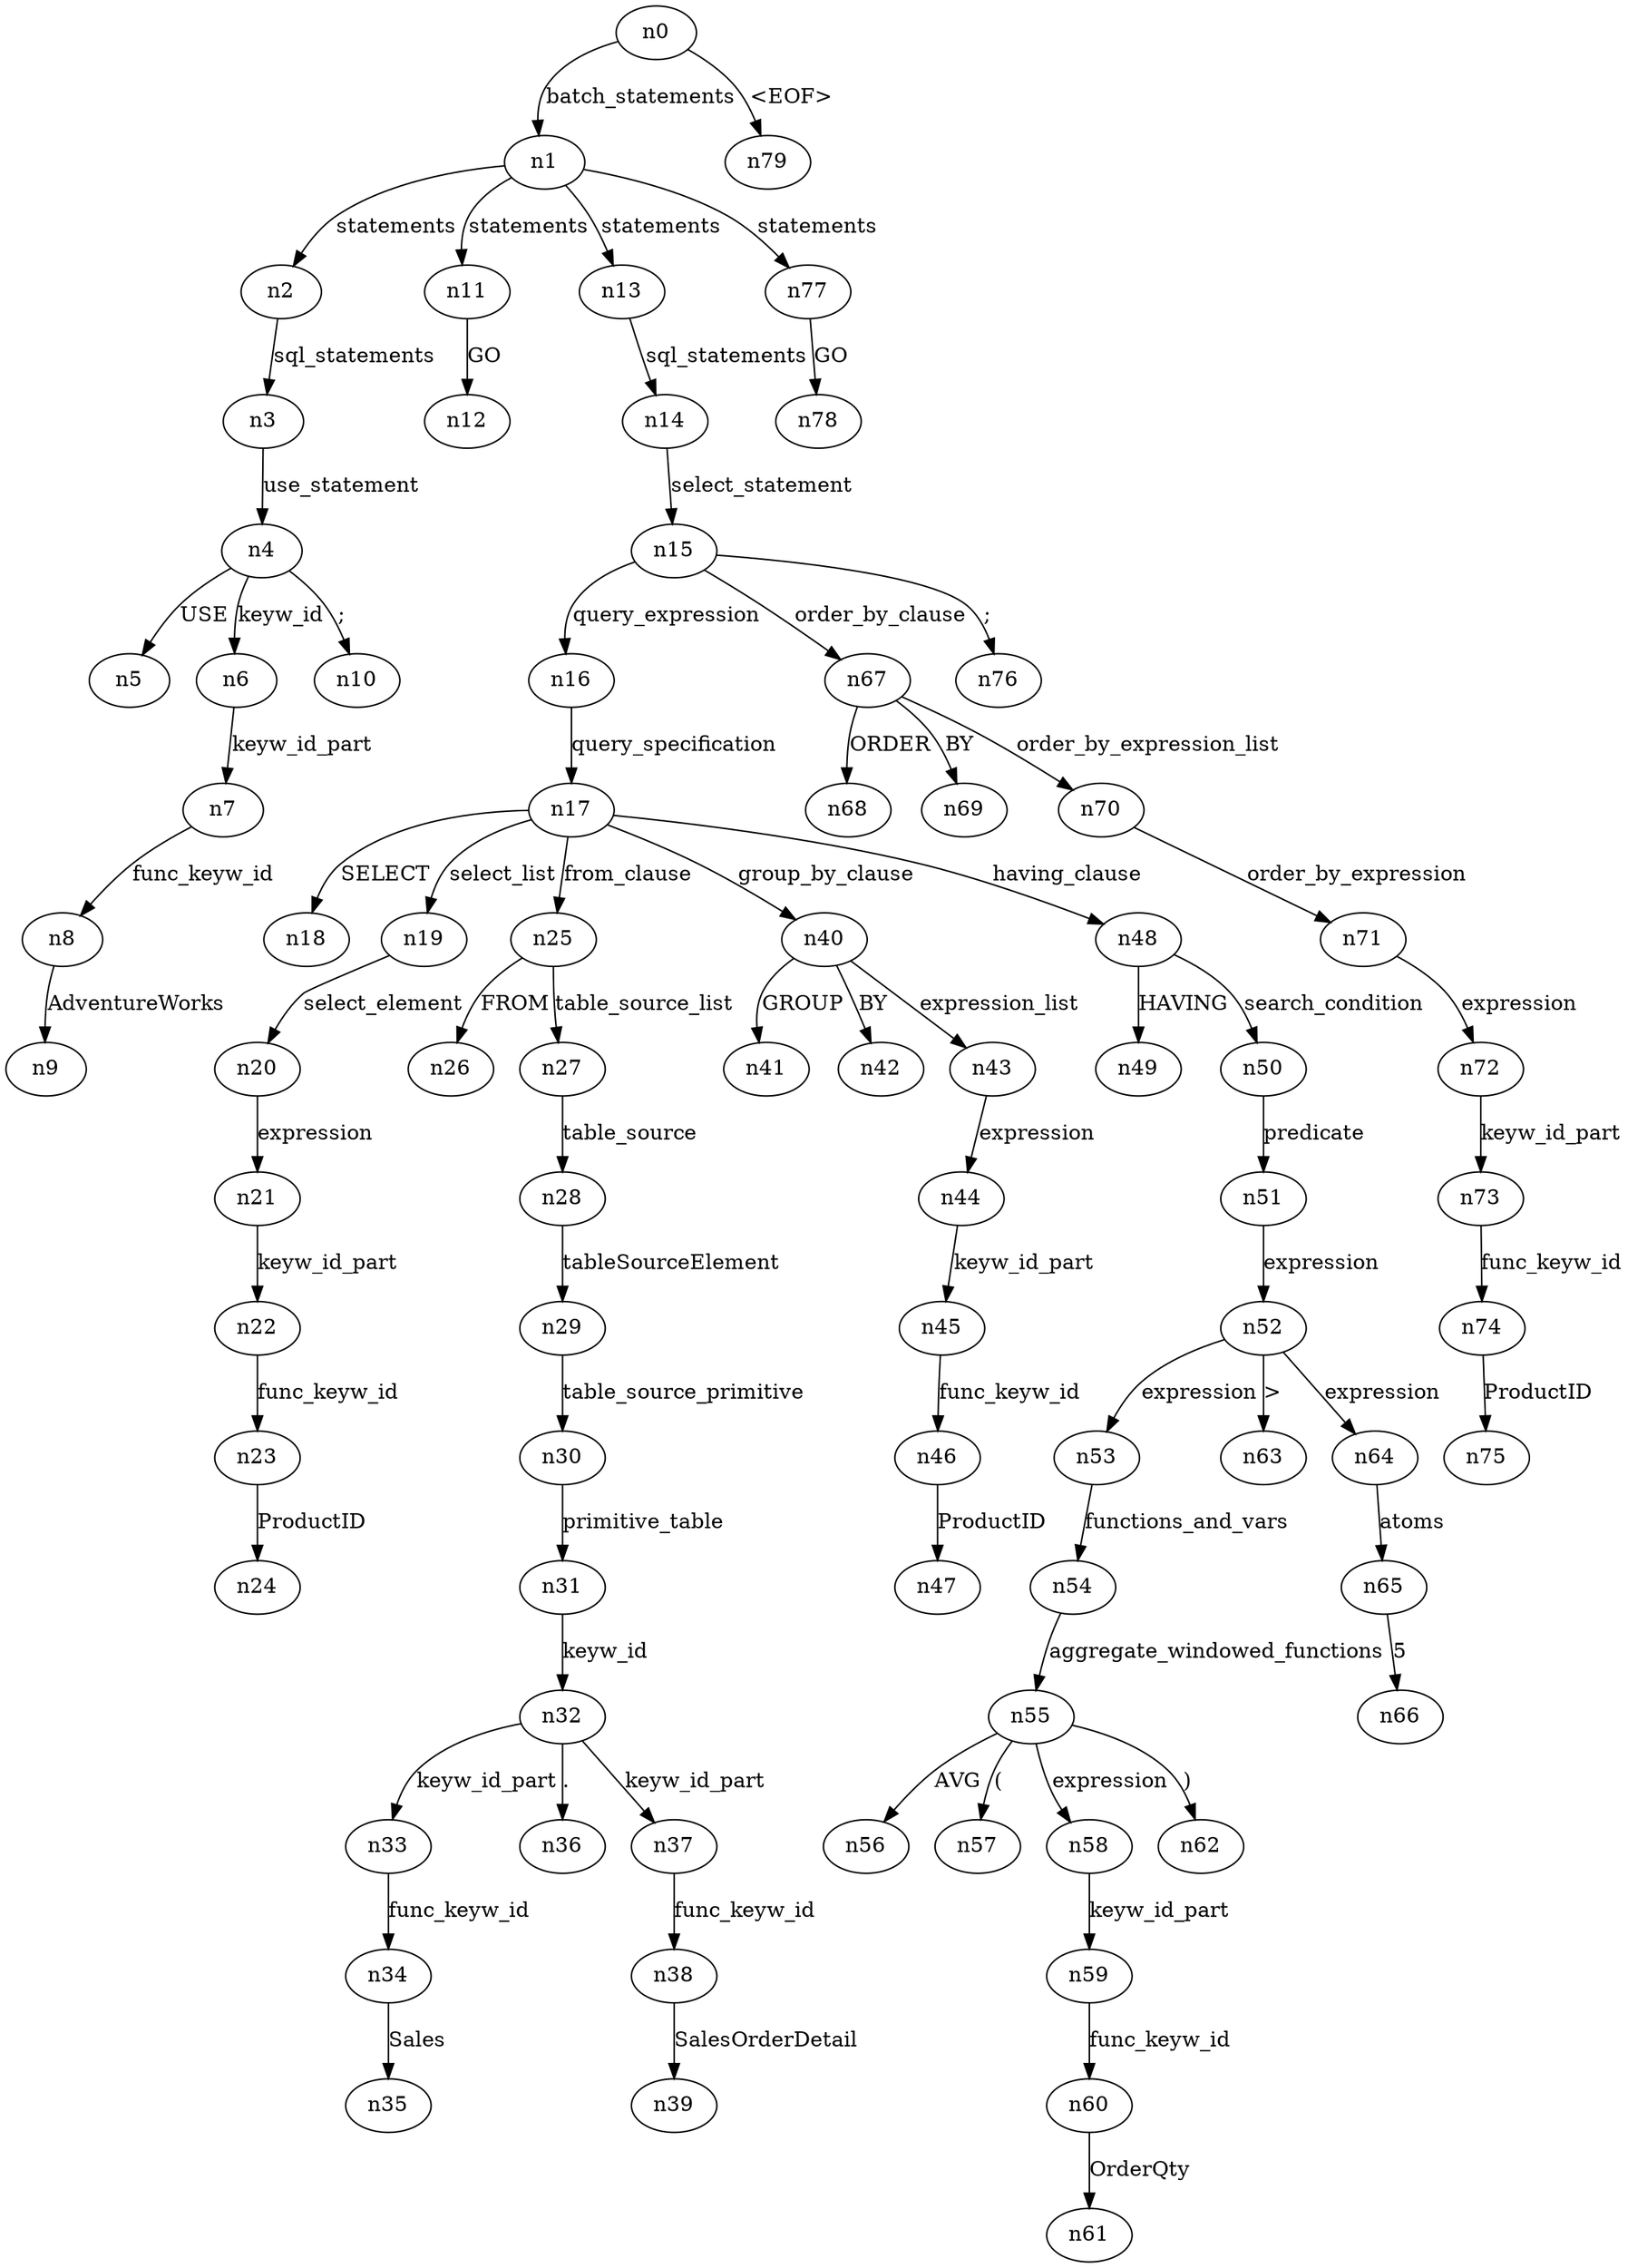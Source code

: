 digraph ParseTree {
  n0 -> n1 [label="batch_statements"];
  n1 -> n2 [label="statements"];
  n2 -> n3 [label="sql_statements"];
  n3 -> n4 [label="use_statement"];
  n4 -> n5 [label="USE"];
  n4 -> n6 [label="keyw_id"];
  n6 -> n7 [label="keyw_id_part"];
  n7 -> n8 [label="func_keyw_id"];
  n8 -> n9 [label="AdventureWorks"];
  n4 -> n10 [label=";"];
  n1 -> n11 [label="statements"];
  n11 -> n12 [label="GO"];
  n1 -> n13 [label="statements"];
  n13 -> n14 [label="sql_statements"];
  n14 -> n15 [label="select_statement"];
  n15 -> n16 [label="query_expression"];
  n16 -> n17 [label="query_specification"];
  n17 -> n18 [label="SELECT"];
  n17 -> n19 [label="select_list"];
  n19 -> n20 [label="select_element"];
  n20 -> n21 [label="expression"];
  n21 -> n22 [label="keyw_id_part"];
  n22 -> n23 [label="func_keyw_id"];
  n23 -> n24 [label="ProductID"];
  n17 -> n25 [label="from_clause"];
  n25 -> n26 [label="FROM"];
  n25 -> n27 [label="table_source_list"];
  n27 -> n28 [label="table_source"];
  n28 -> n29 [label="tableSourceElement"];
  n29 -> n30 [label="table_source_primitive"];
  n30 -> n31 [label="primitive_table"];
  n31 -> n32 [label="keyw_id"];
  n32 -> n33 [label="keyw_id_part"];
  n33 -> n34 [label="func_keyw_id"];
  n34 -> n35 [label="Sales"];
  n32 -> n36 [label="."];
  n32 -> n37 [label="keyw_id_part"];
  n37 -> n38 [label="func_keyw_id"];
  n38 -> n39 [label="SalesOrderDetail"];
  n17 -> n40 [label="group_by_clause"];
  n40 -> n41 [label="GROUP"];
  n40 -> n42 [label="BY"];
  n40 -> n43 [label="expression_list"];
  n43 -> n44 [label="expression"];
  n44 -> n45 [label="keyw_id_part"];
  n45 -> n46 [label="func_keyw_id"];
  n46 -> n47 [label="ProductID"];
  n17 -> n48 [label="having_clause"];
  n48 -> n49 [label="HAVING"];
  n48 -> n50 [label="search_condition"];
  n50 -> n51 [label="predicate"];
  n51 -> n52 [label="expression"];
  n52 -> n53 [label="expression"];
  n53 -> n54 [label="functions_and_vars"];
  n54 -> n55 [label="aggregate_windowed_functions"];
  n55 -> n56 [label="AVG"];
  n55 -> n57 [label="("];
  n55 -> n58 [label="expression"];
  n58 -> n59 [label="keyw_id_part"];
  n59 -> n60 [label="func_keyw_id"];
  n60 -> n61 [label="OrderQty"];
  n55 -> n62 [label=")"];
  n52 -> n63 [label=">"];
  n52 -> n64 [label="expression"];
  n64 -> n65 [label="atoms"];
  n65 -> n66 [label="5"];
  n15 -> n67 [label="order_by_clause"];
  n67 -> n68 [label="ORDER"];
  n67 -> n69 [label="BY"];
  n67 -> n70 [label="order_by_expression_list"];
  n70 -> n71 [label="order_by_expression"];
  n71 -> n72 [label="expression"];
  n72 -> n73 [label="keyw_id_part"];
  n73 -> n74 [label="func_keyw_id"];
  n74 -> n75 [label="ProductID"];
  n15 -> n76 [label=";"];
  n1 -> n77 [label="statements"];
  n77 -> n78 [label="GO"];
  n0 -> n79 [label="<EOF>"];
}